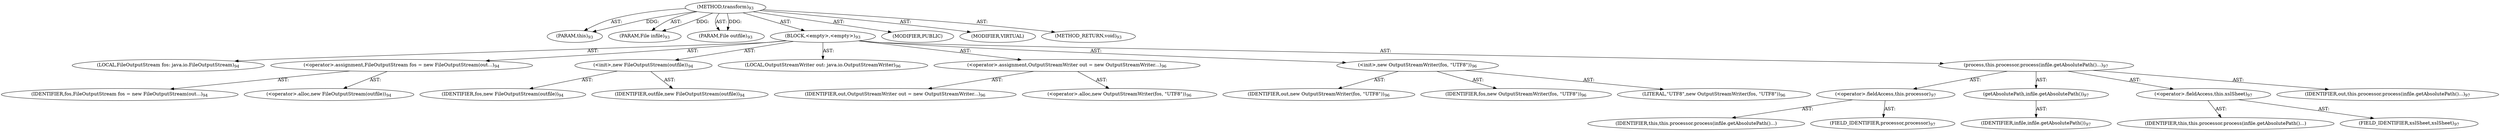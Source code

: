 digraph "transform" {  
"111669149698" [label = <(METHOD,transform)<SUB>93</SUB>> ]
"115964116995" [label = <(PARAM,this)<SUB>93</SUB>> ]
"115964116996" [label = <(PARAM,File infile)<SUB>93</SUB>> ]
"115964116997" [label = <(PARAM,File outfile)<SUB>93</SUB>> ]
"25769803778" [label = <(BLOCK,&lt;empty&gt;,&lt;empty&gt;)<SUB>93</SUB>> ]
"94489280513" [label = <(LOCAL,FileOutputStream fos: java.io.FileOutputStream)<SUB>94</SUB>> ]
"30064771086" [label = <(&lt;operator&gt;.assignment,FileOutputStream fos = new FileOutputStream(out...)<SUB>94</SUB>> ]
"68719476744" [label = <(IDENTIFIER,fos,FileOutputStream fos = new FileOutputStream(out...)<SUB>94</SUB>> ]
"30064771087" [label = <(&lt;operator&gt;.alloc,new FileOutputStream(outfile))<SUB>94</SUB>> ]
"30064771088" [label = <(&lt;init&gt;,new FileOutputStream(outfile))<SUB>94</SUB>> ]
"68719476745" [label = <(IDENTIFIER,fos,new FileOutputStream(outfile))<SUB>94</SUB>> ]
"68719476746" [label = <(IDENTIFIER,outfile,new FileOutputStream(outfile))<SUB>94</SUB>> ]
"94489280514" [label = <(LOCAL,OutputStreamWriter out: java.io.OutputStreamWriter)<SUB>96</SUB>> ]
"30064771089" [label = <(&lt;operator&gt;.assignment,OutputStreamWriter out = new OutputStreamWriter...)<SUB>96</SUB>> ]
"68719476747" [label = <(IDENTIFIER,out,OutputStreamWriter out = new OutputStreamWriter...)<SUB>96</SUB>> ]
"30064771090" [label = <(&lt;operator&gt;.alloc,new OutputStreamWriter(fos, &quot;UTF8&quot;))<SUB>96</SUB>> ]
"30064771091" [label = <(&lt;init&gt;,new OutputStreamWriter(fos, &quot;UTF8&quot;))<SUB>96</SUB>> ]
"68719476748" [label = <(IDENTIFIER,out,new OutputStreamWriter(fos, &quot;UTF8&quot;))<SUB>96</SUB>> ]
"68719476749" [label = <(IDENTIFIER,fos,new OutputStreamWriter(fos, &quot;UTF8&quot;))<SUB>96</SUB>> ]
"90194313217" [label = <(LITERAL,&quot;UTF8&quot;,new OutputStreamWriter(fos, &quot;UTF8&quot;))<SUB>96</SUB>> ]
"30064771092" [label = <(process,this.processor.process(infile.getAbsolutePath()...)<SUB>97</SUB>> ]
"30064771093" [label = <(&lt;operator&gt;.fieldAccess,this.processor)<SUB>97</SUB>> ]
"68719476750" [label = <(IDENTIFIER,this,this.processor.process(infile.getAbsolutePath()...)> ]
"55834574852" [label = <(FIELD_IDENTIFIER,processor,processor)<SUB>97</SUB>> ]
"30064771094" [label = <(getAbsolutePath,infile.getAbsolutePath())<SUB>97</SUB>> ]
"68719476751" [label = <(IDENTIFIER,infile,infile.getAbsolutePath())<SUB>97</SUB>> ]
"30064771095" [label = <(&lt;operator&gt;.fieldAccess,this.xslSheet)<SUB>97</SUB>> ]
"68719476752" [label = <(IDENTIFIER,this,this.processor.process(infile.getAbsolutePath()...)> ]
"55834574853" [label = <(FIELD_IDENTIFIER,xslSheet,xslSheet)<SUB>97</SUB>> ]
"68719476753" [label = <(IDENTIFIER,out,this.processor.process(infile.getAbsolutePath()...)<SUB>97</SUB>> ]
"133143986182" [label = <(MODIFIER,PUBLIC)> ]
"133143986183" [label = <(MODIFIER,VIRTUAL)> ]
"128849018882" [label = <(METHOD_RETURN,void)<SUB>93</SUB>> ]
  "111669149698" -> "115964116995"  [ label = "AST: "] 
  "111669149698" -> "115964116996"  [ label = "AST: "] 
  "111669149698" -> "115964116997"  [ label = "AST: "] 
  "111669149698" -> "25769803778"  [ label = "AST: "] 
  "111669149698" -> "133143986182"  [ label = "AST: "] 
  "111669149698" -> "133143986183"  [ label = "AST: "] 
  "111669149698" -> "128849018882"  [ label = "AST: "] 
  "25769803778" -> "94489280513"  [ label = "AST: "] 
  "25769803778" -> "30064771086"  [ label = "AST: "] 
  "25769803778" -> "30064771088"  [ label = "AST: "] 
  "25769803778" -> "94489280514"  [ label = "AST: "] 
  "25769803778" -> "30064771089"  [ label = "AST: "] 
  "25769803778" -> "30064771091"  [ label = "AST: "] 
  "25769803778" -> "30064771092"  [ label = "AST: "] 
  "30064771086" -> "68719476744"  [ label = "AST: "] 
  "30064771086" -> "30064771087"  [ label = "AST: "] 
  "30064771088" -> "68719476745"  [ label = "AST: "] 
  "30064771088" -> "68719476746"  [ label = "AST: "] 
  "30064771089" -> "68719476747"  [ label = "AST: "] 
  "30064771089" -> "30064771090"  [ label = "AST: "] 
  "30064771091" -> "68719476748"  [ label = "AST: "] 
  "30064771091" -> "68719476749"  [ label = "AST: "] 
  "30064771091" -> "90194313217"  [ label = "AST: "] 
  "30064771092" -> "30064771093"  [ label = "AST: "] 
  "30064771092" -> "30064771094"  [ label = "AST: "] 
  "30064771092" -> "30064771095"  [ label = "AST: "] 
  "30064771092" -> "68719476753"  [ label = "AST: "] 
  "30064771093" -> "68719476750"  [ label = "AST: "] 
  "30064771093" -> "55834574852"  [ label = "AST: "] 
  "30064771094" -> "68719476751"  [ label = "AST: "] 
  "30064771095" -> "68719476752"  [ label = "AST: "] 
  "30064771095" -> "55834574853"  [ label = "AST: "] 
  "111669149698" -> "115964116995"  [ label = "DDG: "] 
  "111669149698" -> "115964116996"  [ label = "DDG: "] 
  "111669149698" -> "115964116997"  [ label = "DDG: "] 
}
